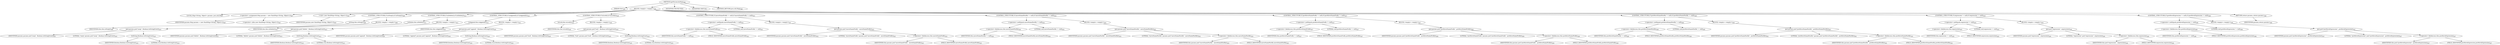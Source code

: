digraph "getParamsAsMap" {  
"1024" [label = <(METHOD,getParamsAsMap)<SUB>406</SUB>> ]
"88" [label = <(PARAM,this)<SUB>406</SUB>> ]
"1025" [label = <(BLOCK,&lt;empty&gt;,&lt;empty&gt;)<SUB>406</SUB>> ]
"86" [label = <(LOCAL,Map&lt;String, Object&gt; params: java.util.Map)> ]
"1026" [label = <(&lt;operator&gt;.assignment,Map params = new HashMap&lt;String, Object&gt;())<SUB>407</SUB>> ]
"1027" [label = <(IDENTIFIER,params,Map params = new HashMap&lt;String, Object&gt;())<SUB>407</SUB>> ]
"1028" [label = <(&lt;operator&gt;.alloc,new HashMap&lt;String, Object&gt;())<SUB>407</SUB>> ]
"1029" [label = <(&lt;init&gt;,new HashMap&lt;String, Object&gt;())<SUB>407</SUB>> ]
"85" [label = <(IDENTIFIER,params,new HashMap&lt;String, Object&gt;())<SUB>407</SUB>> ]
"1030" [label = <(CONTROL_STRUCTURE,if (isNoop()),if (isNoop()))<SUB>409</SUB>> ]
"1031" [label = <(isNoop,this.isNoop())<SUB>409</SUB>> ]
"87" [label = <(IDENTIFIER,this,this.isNoop())<SUB>409</SUB>> ]
"1032" [label = <(BLOCK,&lt;empty&gt;,&lt;empty&gt;)<SUB>409</SUB>> ]
"1033" [label = <(put,params.put(&quot;noop&quot;, Boolean.toString(true)))<SUB>410</SUB>> ]
"1034" [label = <(IDENTIFIER,params,params.put(&quot;noop&quot;, Boolean.toString(true)))<SUB>410</SUB>> ]
"1035" [label = <(LITERAL,&quot;noop&quot;,params.put(&quot;noop&quot;, Boolean.toString(true)))<SUB>410</SUB>> ]
"1036" [label = <(toString,Boolean.toString(true))<SUB>410</SUB>> ]
"1037" [label = <(IDENTIFIER,Boolean,Boolean.toString(true))<SUB>410</SUB>> ]
"1038" [label = <(LITERAL,true,Boolean.toString(true))<SUB>410</SUB>> ]
"1039" [label = <(CONTROL_STRUCTURE,if (isDelete()),if (isDelete()))<SUB>412</SUB>> ]
"1040" [label = <(isDelete,this.isDelete())<SUB>412</SUB>> ]
"89" [label = <(IDENTIFIER,this,this.isDelete())<SUB>412</SUB>> ]
"1041" [label = <(BLOCK,&lt;empty&gt;,&lt;empty&gt;)<SUB>412</SUB>> ]
"1042" [label = <(put,params.put(&quot;delete&quot;, Boolean.toString(true)))<SUB>413</SUB>> ]
"1043" [label = <(IDENTIFIER,params,params.put(&quot;delete&quot;, Boolean.toString(true)))<SUB>413</SUB>> ]
"1044" [label = <(LITERAL,&quot;delete&quot;,params.put(&quot;delete&quot;, Boolean.toString(true)))<SUB>413</SUB>> ]
"1045" [label = <(toString,Boolean.toString(true))<SUB>413</SUB>> ]
"1046" [label = <(IDENTIFIER,Boolean,Boolean.toString(true))<SUB>413</SUB>> ]
"1047" [label = <(LITERAL,true,Boolean.toString(true))<SUB>413</SUB>> ]
"1048" [label = <(CONTROL_STRUCTURE,if (isAppend()),if (isAppend()))<SUB>415</SUB>> ]
"1049" [label = <(isAppend,this.isAppend())<SUB>415</SUB>> ]
"90" [label = <(IDENTIFIER,this,this.isAppend())<SUB>415</SUB>> ]
"1050" [label = <(BLOCK,&lt;empty&gt;,&lt;empty&gt;)<SUB>415</SUB>> ]
"1051" [label = <(put,params.put(&quot;append&quot;, Boolean.toString(true)))<SUB>416</SUB>> ]
"1052" [label = <(IDENTIFIER,params,params.put(&quot;append&quot;, Boolean.toString(true)))<SUB>416</SUB>> ]
"1053" [label = <(LITERAL,&quot;append&quot;,params.put(&quot;append&quot;, Boolean.toString(true)))<SUB>416</SUB>> ]
"1054" [label = <(toString,Boolean.toString(true))<SUB>416</SUB>> ]
"1055" [label = <(IDENTIFIER,Boolean,Boolean.toString(true))<SUB>416</SUB>> ]
"1056" [label = <(LITERAL,true,Boolean.toString(true))<SUB>416</SUB>> ]
"1057" [label = <(CONTROL_STRUCTURE,if (isLock()),if (isLock()))<SUB>418</SUB>> ]
"1058" [label = <(isLock,this.isLock())<SUB>418</SUB>> ]
"91" [label = <(IDENTIFIER,this,this.isLock())<SUB>418</SUB>> ]
"1059" [label = <(BLOCK,&lt;empty&gt;,&lt;empty&gt;)<SUB>418</SUB>> ]
"1060" [label = <(put,params.put(&quot;lock&quot;, Boolean.toString(true)))<SUB>419</SUB>> ]
"1061" [label = <(IDENTIFIER,params,params.put(&quot;lock&quot;, Boolean.toString(true)))<SUB>419</SUB>> ]
"1062" [label = <(LITERAL,&quot;lock&quot;,params.put(&quot;lock&quot;, Boolean.toString(true)))<SUB>419</SUB>> ]
"1063" [label = <(toString,Boolean.toString(true))<SUB>419</SUB>> ]
"1064" [label = <(IDENTIFIER,Boolean,Boolean.toString(true))<SUB>419</SUB>> ]
"1065" [label = <(LITERAL,true,Boolean.toString(true))<SUB>419</SUB>> ]
"1066" [label = <(CONTROL_STRUCTURE,if (moveNamePrefix != null),if (moveNamePrefix != null))<SUB>421</SUB>> ]
"1067" [label = <(&lt;operator&gt;.notEquals,moveNamePrefix != null)<SUB>421</SUB>> ]
"1068" [label = <(&lt;operator&gt;.fieldAccess,this.moveNamePrefix)<SUB>421</SUB>> ]
"1069" [label = <(IDENTIFIER,this,moveNamePrefix != null)<SUB>421</SUB>> ]
"1070" [label = <(FIELD_IDENTIFIER,moveNamePrefix,moveNamePrefix)<SUB>421</SUB>> ]
"1071" [label = <(LITERAL,null,moveNamePrefix != null)<SUB>421</SUB>> ]
"1072" [label = <(BLOCK,&lt;empty&gt;,&lt;empty&gt;)<SUB>421</SUB>> ]
"1073" [label = <(put,params.put(&quot;moveNamePrefix&quot;, moveNamePrefix))<SUB>422</SUB>> ]
"1074" [label = <(IDENTIFIER,params,params.put(&quot;moveNamePrefix&quot;, moveNamePrefix))<SUB>422</SUB>> ]
"1075" [label = <(LITERAL,&quot;moveNamePrefix&quot;,params.put(&quot;moveNamePrefix&quot;, moveNamePrefix))<SUB>422</SUB>> ]
"1076" [label = <(&lt;operator&gt;.fieldAccess,this.moveNamePrefix)<SUB>422</SUB>> ]
"1077" [label = <(IDENTIFIER,this,params.put(&quot;moveNamePrefix&quot;, moveNamePrefix))<SUB>422</SUB>> ]
"1078" [label = <(FIELD_IDENTIFIER,moveNamePrefix,moveNamePrefix)<SUB>422</SUB>> ]
"1079" [label = <(CONTROL_STRUCTURE,if (moveNamePostfix != null),if (moveNamePostfix != null))<SUB>424</SUB>> ]
"1080" [label = <(&lt;operator&gt;.notEquals,moveNamePostfix != null)<SUB>424</SUB>> ]
"1081" [label = <(&lt;operator&gt;.fieldAccess,this.moveNamePostfix)<SUB>424</SUB>> ]
"1082" [label = <(IDENTIFIER,this,moveNamePostfix != null)<SUB>424</SUB>> ]
"1083" [label = <(FIELD_IDENTIFIER,moveNamePostfix,moveNamePostfix)<SUB>424</SUB>> ]
"1084" [label = <(LITERAL,null,moveNamePostfix != null)<SUB>424</SUB>> ]
"1085" [label = <(BLOCK,&lt;empty&gt;,&lt;empty&gt;)<SUB>424</SUB>> ]
"1086" [label = <(put,params.put(&quot;moveNamePostfix&quot;, moveNamePostfix))<SUB>425</SUB>> ]
"1087" [label = <(IDENTIFIER,params,params.put(&quot;moveNamePostfix&quot;, moveNamePostfix))<SUB>425</SUB>> ]
"1088" [label = <(LITERAL,&quot;moveNamePostfix&quot;,params.put(&quot;moveNamePostfix&quot;, moveNamePostfix))<SUB>425</SUB>> ]
"1089" [label = <(&lt;operator&gt;.fieldAccess,this.moveNamePostfix)<SUB>425</SUB>> ]
"1090" [label = <(IDENTIFIER,this,params.put(&quot;moveNamePostfix&quot;, moveNamePostfix))<SUB>425</SUB>> ]
"1091" [label = <(FIELD_IDENTIFIER,moveNamePostfix,moveNamePostfix)<SUB>425</SUB>> ]
"1092" [label = <(CONTROL_STRUCTURE,if (preMoveNamePrefix != null),if (preMoveNamePrefix != null))<SUB>427</SUB>> ]
"1093" [label = <(&lt;operator&gt;.notEquals,preMoveNamePrefix != null)<SUB>427</SUB>> ]
"1094" [label = <(&lt;operator&gt;.fieldAccess,this.preMoveNamePrefix)<SUB>427</SUB>> ]
"1095" [label = <(IDENTIFIER,this,preMoveNamePrefix != null)<SUB>427</SUB>> ]
"1096" [label = <(FIELD_IDENTIFIER,preMoveNamePrefix,preMoveNamePrefix)<SUB>427</SUB>> ]
"1097" [label = <(LITERAL,null,preMoveNamePrefix != null)<SUB>427</SUB>> ]
"1098" [label = <(BLOCK,&lt;empty&gt;,&lt;empty&gt;)<SUB>427</SUB>> ]
"1099" [label = <(put,params.put(&quot;preMoveNamePrefix&quot;, preMoveNamePrefix))<SUB>428</SUB>> ]
"1100" [label = <(IDENTIFIER,params,params.put(&quot;preMoveNamePrefix&quot;, preMoveNamePrefix))<SUB>428</SUB>> ]
"1101" [label = <(LITERAL,&quot;preMoveNamePrefix&quot;,params.put(&quot;preMoveNamePrefix&quot;, preMoveNamePrefix))<SUB>428</SUB>> ]
"1102" [label = <(&lt;operator&gt;.fieldAccess,this.preMoveNamePrefix)<SUB>428</SUB>> ]
"1103" [label = <(IDENTIFIER,this,params.put(&quot;preMoveNamePrefix&quot;, preMoveNamePrefix))<SUB>428</SUB>> ]
"1104" [label = <(FIELD_IDENTIFIER,preMoveNamePrefix,preMoveNamePrefix)<SUB>428</SUB>> ]
"1105" [label = <(CONTROL_STRUCTURE,if (preMoveNamePostfix != null),if (preMoveNamePostfix != null))<SUB>430</SUB>> ]
"1106" [label = <(&lt;operator&gt;.notEquals,preMoveNamePostfix != null)<SUB>430</SUB>> ]
"1107" [label = <(&lt;operator&gt;.fieldAccess,this.preMoveNamePostfix)<SUB>430</SUB>> ]
"1108" [label = <(IDENTIFIER,this,preMoveNamePostfix != null)<SUB>430</SUB>> ]
"1109" [label = <(FIELD_IDENTIFIER,preMoveNamePostfix,preMoveNamePostfix)<SUB>430</SUB>> ]
"1110" [label = <(LITERAL,null,preMoveNamePostfix != null)<SUB>430</SUB>> ]
"1111" [label = <(BLOCK,&lt;empty&gt;,&lt;empty&gt;)<SUB>430</SUB>> ]
"1112" [label = <(put,params.put(&quot;preMoveNamePostfix&quot;, preMoveNamePostfix))<SUB>431</SUB>> ]
"1113" [label = <(IDENTIFIER,params,params.put(&quot;preMoveNamePostfix&quot;, preMoveNamePostfix))<SUB>431</SUB>> ]
"1114" [label = <(LITERAL,&quot;preMoveNamePostfix&quot;,params.put(&quot;preMoveNamePostfix&quot;, preMoveNamePostfix))<SUB>431</SUB>> ]
"1115" [label = <(&lt;operator&gt;.fieldAccess,this.preMoveNamePostfix)<SUB>431</SUB>> ]
"1116" [label = <(IDENTIFIER,this,params.put(&quot;preMoveNamePostfix&quot;, preMoveNamePostfix))<SUB>431</SUB>> ]
"1117" [label = <(FIELD_IDENTIFIER,preMoveNamePostfix,preMoveNamePostfix)<SUB>431</SUB>> ]
"1118" [label = <(CONTROL_STRUCTURE,if (expression != null),if (expression != null))<SUB>433</SUB>> ]
"1119" [label = <(&lt;operator&gt;.notEquals,expression != null)<SUB>433</SUB>> ]
"1120" [label = <(&lt;operator&gt;.fieldAccess,this.expression)<SUB>433</SUB>> ]
"1121" [label = <(IDENTIFIER,this,expression != null)<SUB>433</SUB>> ]
"1122" [label = <(FIELD_IDENTIFIER,expression,expression)<SUB>433</SUB>> ]
"1123" [label = <(LITERAL,null,expression != null)<SUB>433</SUB>> ]
"1124" [label = <(BLOCK,&lt;empty&gt;,&lt;empty&gt;)<SUB>433</SUB>> ]
"1125" [label = <(put,put(&quot;expression&quot;, expression))<SUB>434</SUB>> ]
"1126" [label = <(IDENTIFIER,params,put(&quot;expression&quot;, expression))<SUB>434</SUB>> ]
"1127" [label = <(LITERAL,&quot;expression&quot;,put(&quot;expression&quot;, expression))<SUB>434</SUB>> ]
"1128" [label = <(&lt;operator&gt;.fieldAccess,this.expression)<SUB>434</SUB>> ]
"1129" [label = <(IDENTIFIER,this,put(&quot;expression&quot;, expression))<SUB>434</SUB>> ]
"1130" [label = <(FIELD_IDENTIFIER,expression,expression)<SUB>434</SUB>> ]
"1131" [label = <(CONTROL_STRUCTURE,if (preMoveExpression != null),if (preMoveExpression != null))<SUB>436</SUB>> ]
"1132" [label = <(&lt;operator&gt;.notEquals,preMoveExpression != null)<SUB>436</SUB>> ]
"1133" [label = <(&lt;operator&gt;.fieldAccess,this.preMoveExpression)<SUB>436</SUB>> ]
"1134" [label = <(IDENTIFIER,this,preMoveExpression != null)<SUB>436</SUB>> ]
"1135" [label = <(FIELD_IDENTIFIER,preMoveExpression,preMoveExpression)<SUB>436</SUB>> ]
"1136" [label = <(LITERAL,null,preMoveExpression != null)<SUB>436</SUB>> ]
"1137" [label = <(BLOCK,&lt;empty&gt;,&lt;empty&gt;)<SUB>436</SUB>> ]
"1138" [label = <(put,put(&quot;preMoveExpression&quot;, preMoveExpression))<SUB>437</SUB>> ]
"1139" [label = <(IDENTIFIER,params,put(&quot;preMoveExpression&quot;, preMoveExpression))<SUB>437</SUB>> ]
"1140" [label = <(LITERAL,&quot;preMoveExpression&quot;,put(&quot;preMoveExpression&quot;, preMoveExpression))<SUB>437</SUB>> ]
"1141" [label = <(&lt;operator&gt;.fieldAccess,this.preMoveExpression)<SUB>437</SUB>> ]
"1142" [label = <(IDENTIFIER,this,put(&quot;preMoveExpression&quot;, preMoveExpression))<SUB>437</SUB>> ]
"1143" [label = <(FIELD_IDENTIFIER,preMoveExpression,preMoveExpression)<SUB>437</SUB>> ]
"1144" [label = <(RETURN,return params;,return params;)<SUB>440</SUB>> ]
"1145" [label = <(IDENTIFIER,params,return params;)<SUB>440</SUB>> ]
"1146" [label = <(MODIFIER,PROTECTED)> ]
"1147" [label = <(MODIFIER,VIRTUAL)> ]
"1148" [label = <(METHOD_RETURN,java.util.Map)<SUB>406</SUB>> ]
  "1024" -> "88" 
  "1024" -> "1025" 
  "1024" -> "1146" 
  "1024" -> "1147" 
  "1024" -> "1148" 
  "1025" -> "86" 
  "1025" -> "1026" 
  "1025" -> "1029" 
  "1025" -> "1030" 
  "1025" -> "1039" 
  "1025" -> "1048" 
  "1025" -> "1057" 
  "1025" -> "1066" 
  "1025" -> "1079" 
  "1025" -> "1092" 
  "1025" -> "1105" 
  "1025" -> "1118" 
  "1025" -> "1131" 
  "1025" -> "1144" 
  "1026" -> "1027" 
  "1026" -> "1028" 
  "1029" -> "85" 
  "1030" -> "1031" 
  "1030" -> "1032" 
  "1031" -> "87" 
  "1032" -> "1033" 
  "1033" -> "1034" 
  "1033" -> "1035" 
  "1033" -> "1036" 
  "1036" -> "1037" 
  "1036" -> "1038" 
  "1039" -> "1040" 
  "1039" -> "1041" 
  "1040" -> "89" 
  "1041" -> "1042" 
  "1042" -> "1043" 
  "1042" -> "1044" 
  "1042" -> "1045" 
  "1045" -> "1046" 
  "1045" -> "1047" 
  "1048" -> "1049" 
  "1048" -> "1050" 
  "1049" -> "90" 
  "1050" -> "1051" 
  "1051" -> "1052" 
  "1051" -> "1053" 
  "1051" -> "1054" 
  "1054" -> "1055" 
  "1054" -> "1056" 
  "1057" -> "1058" 
  "1057" -> "1059" 
  "1058" -> "91" 
  "1059" -> "1060" 
  "1060" -> "1061" 
  "1060" -> "1062" 
  "1060" -> "1063" 
  "1063" -> "1064" 
  "1063" -> "1065" 
  "1066" -> "1067" 
  "1066" -> "1072" 
  "1067" -> "1068" 
  "1067" -> "1071" 
  "1068" -> "1069" 
  "1068" -> "1070" 
  "1072" -> "1073" 
  "1073" -> "1074" 
  "1073" -> "1075" 
  "1073" -> "1076" 
  "1076" -> "1077" 
  "1076" -> "1078" 
  "1079" -> "1080" 
  "1079" -> "1085" 
  "1080" -> "1081" 
  "1080" -> "1084" 
  "1081" -> "1082" 
  "1081" -> "1083" 
  "1085" -> "1086" 
  "1086" -> "1087" 
  "1086" -> "1088" 
  "1086" -> "1089" 
  "1089" -> "1090" 
  "1089" -> "1091" 
  "1092" -> "1093" 
  "1092" -> "1098" 
  "1093" -> "1094" 
  "1093" -> "1097" 
  "1094" -> "1095" 
  "1094" -> "1096" 
  "1098" -> "1099" 
  "1099" -> "1100" 
  "1099" -> "1101" 
  "1099" -> "1102" 
  "1102" -> "1103" 
  "1102" -> "1104" 
  "1105" -> "1106" 
  "1105" -> "1111" 
  "1106" -> "1107" 
  "1106" -> "1110" 
  "1107" -> "1108" 
  "1107" -> "1109" 
  "1111" -> "1112" 
  "1112" -> "1113" 
  "1112" -> "1114" 
  "1112" -> "1115" 
  "1115" -> "1116" 
  "1115" -> "1117" 
  "1118" -> "1119" 
  "1118" -> "1124" 
  "1119" -> "1120" 
  "1119" -> "1123" 
  "1120" -> "1121" 
  "1120" -> "1122" 
  "1124" -> "1125" 
  "1125" -> "1126" 
  "1125" -> "1127" 
  "1125" -> "1128" 
  "1128" -> "1129" 
  "1128" -> "1130" 
  "1131" -> "1132" 
  "1131" -> "1137" 
  "1132" -> "1133" 
  "1132" -> "1136" 
  "1133" -> "1134" 
  "1133" -> "1135" 
  "1137" -> "1138" 
  "1138" -> "1139" 
  "1138" -> "1140" 
  "1138" -> "1141" 
  "1141" -> "1142" 
  "1141" -> "1143" 
  "1144" -> "1145" 
}

